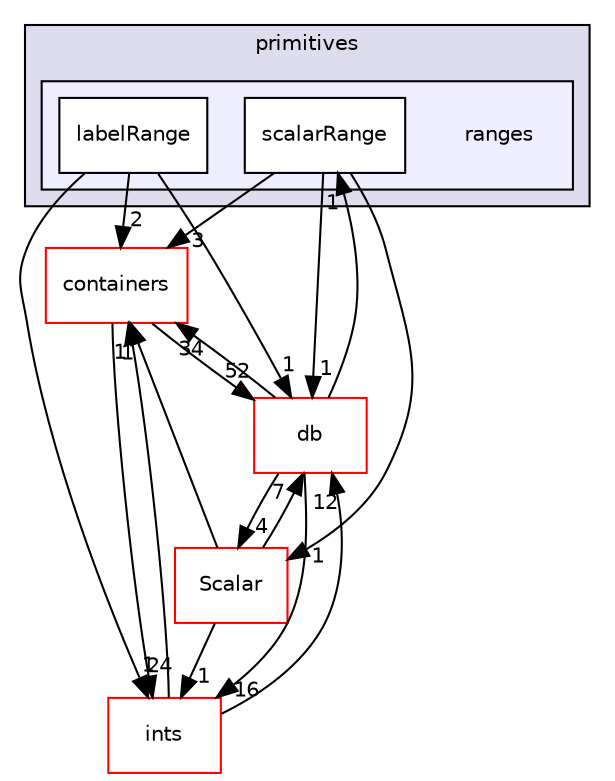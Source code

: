 digraph "src/OpenFOAM/primitives/ranges" {
  bgcolor=transparent;
  compound=true
  node [ fontsize="10", fontname="Helvetica"];
  edge [ labelfontsize="10", labelfontname="Helvetica"];
  subgraph clusterdir_3e50f45338116b169052b428016851aa {
    graph [ bgcolor="#ddddee", pencolor="black", label="primitives" fontname="Helvetica", fontsize="10", URL="dir_3e50f45338116b169052b428016851aa.html"]
  subgraph clusterdir_4c2d2f51554615c82797d0537eafbb2e {
    graph [ bgcolor="#eeeeff", pencolor="black", label="" URL="dir_4c2d2f51554615c82797d0537eafbb2e.html"];
    dir_4c2d2f51554615c82797d0537eafbb2e [shape=plaintext label="ranges"];
    dir_e722655066e70023bc08c623e8e4908e [shape=box label="labelRange" color="black" fillcolor="white" style="filled" URL="dir_e722655066e70023bc08c623e8e4908e.html"];
    dir_c4e688ab11e3ce29421be8fa205760ef [shape=box label="scalarRange" color="black" fillcolor="white" style="filled" URL="dir_c4e688ab11e3ce29421be8fa205760ef.html"];
  }
  }
  dir_19d0872053bde092be81d7fe3f56cbf7 [shape=box label="containers" color="red" URL="dir_19d0872053bde092be81d7fe3f56cbf7.html"];
  dir_b4f4914e791ff496381862f16be45bae [shape=box label="Scalar" color="red" URL="dir_b4f4914e791ff496381862f16be45bae.html"];
  dir_63c634f7a7cfd679ac26c67fb30fc32f [shape=box label="db" color="red" URL="dir_63c634f7a7cfd679ac26c67fb30fc32f.html"];
  dir_086c067a0e64eeb439d30ae0c44248d8 [shape=box label="ints" color="red" URL="dir_086c067a0e64eeb439d30ae0c44248d8.html"];
  dir_19d0872053bde092be81d7fe3f56cbf7->dir_63c634f7a7cfd679ac26c67fb30fc32f [headlabel="52", labeldistance=1.5 headhref="dir_001903_001954.html"];
  dir_19d0872053bde092be81d7fe3f56cbf7->dir_086c067a0e64eeb439d30ae0c44248d8 [headlabel="24", labeldistance=1.5 headhref="dir_001903_002358.html"];
  dir_b4f4914e791ff496381862f16be45bae->dir_19d0872053bde092be81d7fe3f56cbf7 [headlabel="1", labeldistance=1.5 headhref="dir_002383_001903.html"];
  dir_b4f4914e791ff496381862f16be45bae->dir_63c634f7a7cfd679ac26c67fb30fc32f [headlabel="7", labeldistance=1.5 headhref="dir_002383_001954.html"];
  dir_b4f4914e791ff496381862f16be45bae->dir_086c067a0e64eeb439d30ae0c44248d8 [headlabel="1", labeldistance=1.5 headhref="dir_002383_002358.html"];
  dir_63c634f7a7cfd679ac26c67fb30fc32f->dir_19d0872053bde092be81d7fe3f56cbf7 [headlabel="34", labeldistance=1.5 headhref="dir_001954_001903.html"];
  dir_63c634f7a7cfd679ac26c67fb30fc32f->dir_b4f4914e791ff496381862f16be45bae [headlabel="4", labeldistance=1.5 headhref="dir_001954_002383.html"];
  dir_63c634f7a7cfd679ac26c67fb30fc32f->dir_c4e688ab11e3ce29421be8fa205760ef [headlabel="1", labeldistance=1.5 headhref="dir_001954_002381.html"];
  dir_63c634f7a7cfd679ac26c67fb30fc32f->dir_086c067a0e64eeb439d30ae0c44248d8 [headlabel="16", labeldistance=1.5 headhref="dir_001954_002358.html"];
  dir_e722655066e70023bc08c623e8e4908e->dir_19d0872053bde092be81d7fe3f56cbf7 [headlabel="2", labeldistance=1.5 headhref="dir_002380_001903.html"];
  dir_e722655066e70023bc08c623e8e4908e->dir_63c634f7a7cfd679ac26c67fb30fc32f [headlabel="1", labeldistance=1.5 headhref="dir_002380_001954.html"];
  dir_e722655066e70023bc08c623e8e4908e->dir_086c067a0e64eeb439d30ae0c44248d8 [headlabel="1", labeldistance=1.5 headhref="dir_002380_002358.html"];
  dir_c4e688ab11e3ce29421be8fa205760ef->dir_19d0872053bde092be81d7fe3f56cbf7 [headlabel="3", labeldistance=1.5 headhref="dir_002381_001903.html"];
  dir_c4e688ab11e3ce29421be8fa205760ef->dir_b4f4914e791ff496381862f16be45bae [headlabel="1", labeldistance=1.5 headhref="dir_002381_002383.html"];
  dir_c4e688ab11e3ce29421be8fa205760ef->dir_63c634f7a7cfd679ac26c67fb30fc32f [headlabel="1", labeldistance=1.5 headhref="dir_002381_001954.html"];
  dir_086c067a0e64eeb439d30ae0c44248d8->dir_19d0872053bde092be81d7fe3f56cbf7 [headlabel="1", labeldistance=1.5 headhref="dir_002358_001903.html"];
  dir_086c067a0e64eeb439d30ae0c44248d8->dir_63c634f7a7cfd679ac26c67fb30fc32f [headlabel="12", labeldistance=1.5 headhref="dir_002358_001954.html"];
}
